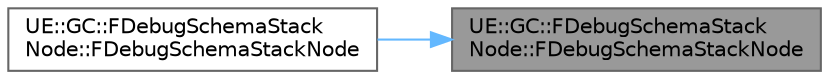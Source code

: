 digraph "UE::GC::FDebugSchemaStackNode::FDebugSchemaStackNode"
{
 // INTERACTIVE_SVG=YES
 // LATEX_PDF_SIZE
  bgcolor="transparent";
  edge [fontname=Helvetica,fontsize=10,labelfontname=Helvetica,labelfontsize=10];
  node [fontname=Helvetica,fontsize=10,shape=box,height=0.2,width=0.4];
  rankdir="RL";
  Node1 [id="Node000001",label="UE::GC::FDebugSchemaStack\lNode::FDebugSchemaStackNode",height=0.2,width=0.4,color="gray40", fillcolor="grey60", style="filled", fontcolor="black",tooltip=" "];
  Node1 -> Node2 [id="edge1_Node000001_Node000002",dir="back",color="steelblue1",style="solid",tooltip=" "];
  Node2 [id="Node000002",label="UE::GC::FDebugSchemaStack\lNode::FDebugSchemaStackNode",height=0.2,width=0.4,color="grey40", fillcolor="white", style="filled",URL="$d4/d5e/structUE_1_1GC_1_1FDebugSchemaStackNode.html#ad93e89771cf72266bb4fc348c83665c8",tooltip=" "];
}
